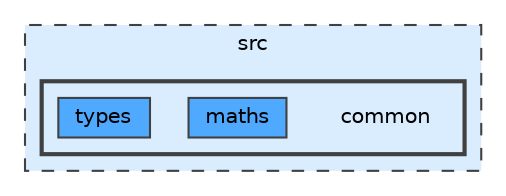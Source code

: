 digraph "src/common"
{
 // LATEX_PDF_SIZE
  bgcolor="transparent";
  edge [fontname=Helvetica,fontsize=10,labelfontname=Helvetica,labelfontsize=10];
  node [fontname=Helvetica,fontsize=10,shape=box,height=0.2,width=0.4];
  compound=true
  subgraph clusterdir_68267d1309a1af8e8297ef4c3efbcdba {
    graph [ bgcolor="#daedff", pencolor="grey25", label="src", fontname=Helvetica,fontsize=10 style="filled,dashed", URL="dir_68267d1309a1af8e8297ef4c3efbcdba.html",tooltip=""]
  subgraph clusterdir_fdedb0aba14d44ce9d99bc100e026e6a {
    graph [ bgcolor="#daedff", pencolor="grey25", label="", fontname=Helvetica,fontsize=10 style="filled,bold", URL="dir_fdedb0aba14d44ce9d99bc100e026e6a.html",tooltip=""]
    dir_fdedb0aba14d44ce9d99bc100e026e6a [shape=plaintext, label="common"];
  dir_8f1bc7472e41d922d1fe6dee67fd5ecf [label="maths", fillcolor="#4ea9ff", color="grey25", style="filled", URL="dir_8f1bc7472e41d922d1fe6dee67fd5ecf.html",tooltip=""];
  dir_3bb64965c5f2d14c3afc956fd19b5871 [label="types", fillcolor="#4ea9ff", color="grey25", style="filled", URL="dir_3bb64965c5f2d14c3afc956fd19b5871.html",tooltip=""];
  }
  }
}
